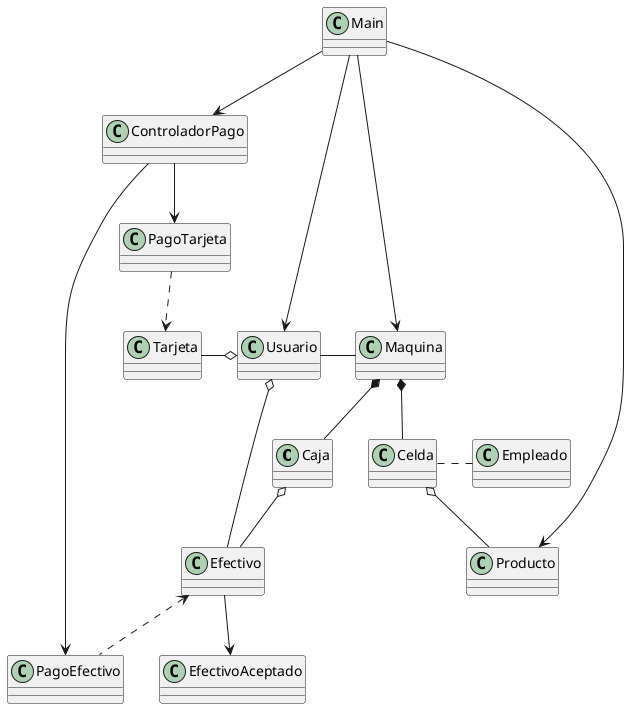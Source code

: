 @startuml
class Caja
class Celda
class ControladorPago
class Efectivo
class EfectivoAceptado
class Empleado
class Main
class Maquina
class PagoEfectivo
class PagoTarjeta
class Producto
class Tarjeta
class Usuario

Caja -u-* Maquina
Caja o-- Efectivo
Celda -u-* Maquina
Celda o-- Producto
Celda .r. Empleado
ControladorPago --> PagoEfectivo
ControladorPago --> PagoTarjeta
Efectivo -u-o Usuario 
Efectivo <.. PagoEfectivo
Efectivo --> EfectivoAceptado  
Main --> ControladorPago
Main --> Maquina
Main --> Producto
Main --> Usuario
Maquina -l- Usuario
PagoTarjeta ..> Tarjeta
Tarjeta -r-o Usuario
@enduml